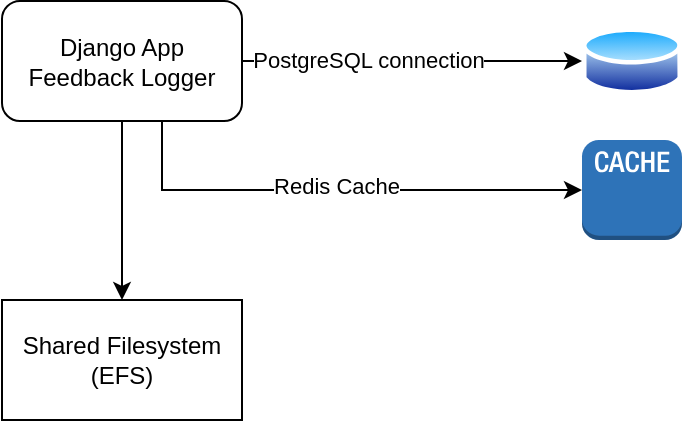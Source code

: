 <mxfile version="25.0.2">
  <diagram id="R2lEEEUBdFMjLlhIrx00" name="Page-1">
    <mxGraphModel dx="1185" dy="694" grid="1" gridSize="10" guides="1" tooltips="1" connect="1" arrows="1" fold="1" page="1" pageScale="1" pageWidth="850" pageHeight="1100" math="0" shadow="0" extFonts="Permanent Marker^https://fonts.googleapis.com/css?family=Permanent+Marker">
      <root>
        <mxCell id="0" />
        <mxCell id="1" parent="0" />
        <mxCell id="G5hnXp-sJQzL0B6UTcIg-3" style="edgeStyle=orthogonalEdgeStyle;rounded=0;orthogonalLoop=1;jettySize=auto;html=1;entryX=0;entryY=0.5;entryDx=0;entryDy=0;" edge="1" parent="1" source="G5hnXp-sJQzL0B6UTcIg-1" target="G5hnXp-sJQzL0B6UTcIg-2">
          <mxGeometry relative="1" as="geometry" />
        </mxCell>
        <mxCell id="G5hnXp-sJQzL0B6UTcIg-4" value="PostgreSQL connection" style="edgeLabel;html=1;align=center;verticalAlign=middle;resizable=0;points=[];" vertex="1" connectable="0" parent="G5hnXp-sJQzL0B6UTcIg-3">
          <mxGeometry x="-0.258" y="1" relative="1" as="geometry">
            <mxPoint as="offset" />
          </mxGeometry>
        </mxCell>
        <mxCell id="G5hnXp-sJQzL0B6UTcIg-10" style="edgeStyle=orthogonalEdgeStyle;rounded=0;orthogonalLoop=1;jettySize=auto;html=1;entryX=0.5;entryY=0;entryDx=0;entryDy=0;" edge="1" parent="1" source="G5hnXp-sJQzL0B6UTcIg-1" target="G5hnXp-sJQzL0B6UTcIg-9">
          <mxGeometry relative="1" as="geometry" />
        </mxCell>
        <mxCell id="G5hnXp-sJQzL0B6UTcIg-1" value="Django App&lt;br&gt;Feedback Logger" style="rounded=1;whiteSpace=wrap;html=1;" vertex="1" parent="1">
          <mxGeometry x="290" y="270.5" width="120" height="60" as="geometry" />
        </mxCell>
        <mxCell id="G5hnXp-sJQzL0B6UTcIg-2" value="" style="image;aspect=fixed;perimeter=ellipsePerimeter;html=1;align=center;shadow=0;dashed=0;spacingTop=3;image=img/lib/active_directory/database.svg;" vertex="1" parent="1">
          <mxGeometry x="580" y="282" width="50" height="37" as="geometry" />
        </mxCell>
        <mxCell id="G5hnXp-sJQzL0B6UTcIg-5" value="" style="outlineConnect=0;dashed=0;verticalLabelPosition=bottom;verticalAlign=top;align=center;html=1;shape=mxgraph.aws3.cache_node;fillColor=#2E73B8;gradientColor=none;" vertex="1" parent="1">
          <mxGeometry x="580" y="340" width="50" height="50" as="geometry" />
        </mxCell>
        <mxCell id="G5hnXp-sJQzL0B6UTcIg-7" style="edgeStyle=orthogonalEdgeStyle;rounded=0;orthogonalLoop=1;jettySize=auto;html=1;entryX=0;entryY=0.5;entryDx=0;entryDy=0;entryPerimeter=0;jumpStyle=none;flowAnimation=0;shadow=0;" edge="1" parent="1" source="G5hnXp-sJQzL0B6UTcIg-1" target="G5hnXp-sJQzL0B6UTcIg-5">
          <mxGeometry relative="1" as="geometry">
            <Array as="points">
              <mxPoint x="370" y="365" />
            </Array>
          </mxGeometry>
        </mxCell>
        <mxCell id="G5hnXp-sJQzL0B6UTcIg-8" value="Redis Cache" style="edgeLabel;html=1;align=center;verticalAlign=middle;resizable=0;points=[];" vertex="1" connectable="0" parent="G5hnXp-sJQzL0B6UTcIg-7">
          <mxGeometry x="-0.01" y="2" relative="1" as="geometry">
            <mxPoint as="offset" />
          </mxGeometry>
        </mxCell>
        <mxCell id="G5hnXp-sJQzL0B6UTcIg-9" value="Shared Filesystem&lt;br&gt;(EFS)" style="rounded=0;whiteSpace=wrap;html=1;" vertex="1" parent="1">
          <mxGeometry x="290" y="420" width="120" height="60" as="geometry" />
        </mxCell>
      </root>
    </mxGraphModel>
  </diagram>
</mxfile>
